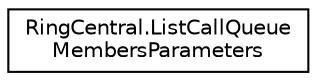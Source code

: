 digraph "Graphical Class Hierarchy"
{
 // LATEX_PDF_SIZE
  edge [fontname="Helvetica",fontsize="10",labelfontname="Helvetica",labelfontsize="10"];
  node [fontname="Helvetica",fontsize="10",shape=record];
  rankdir="LR";
  Node0 [label="RingCentral.ListCallQueue\lMembersParameters",height=0.2,width=0.4,color="black", fillcolor="white", style="filled",URL="$classRingCentral_1_1ListCallQueueMembersParameters.html",tooltip="Query parameters for operation listCallQueueMembers"];
}

